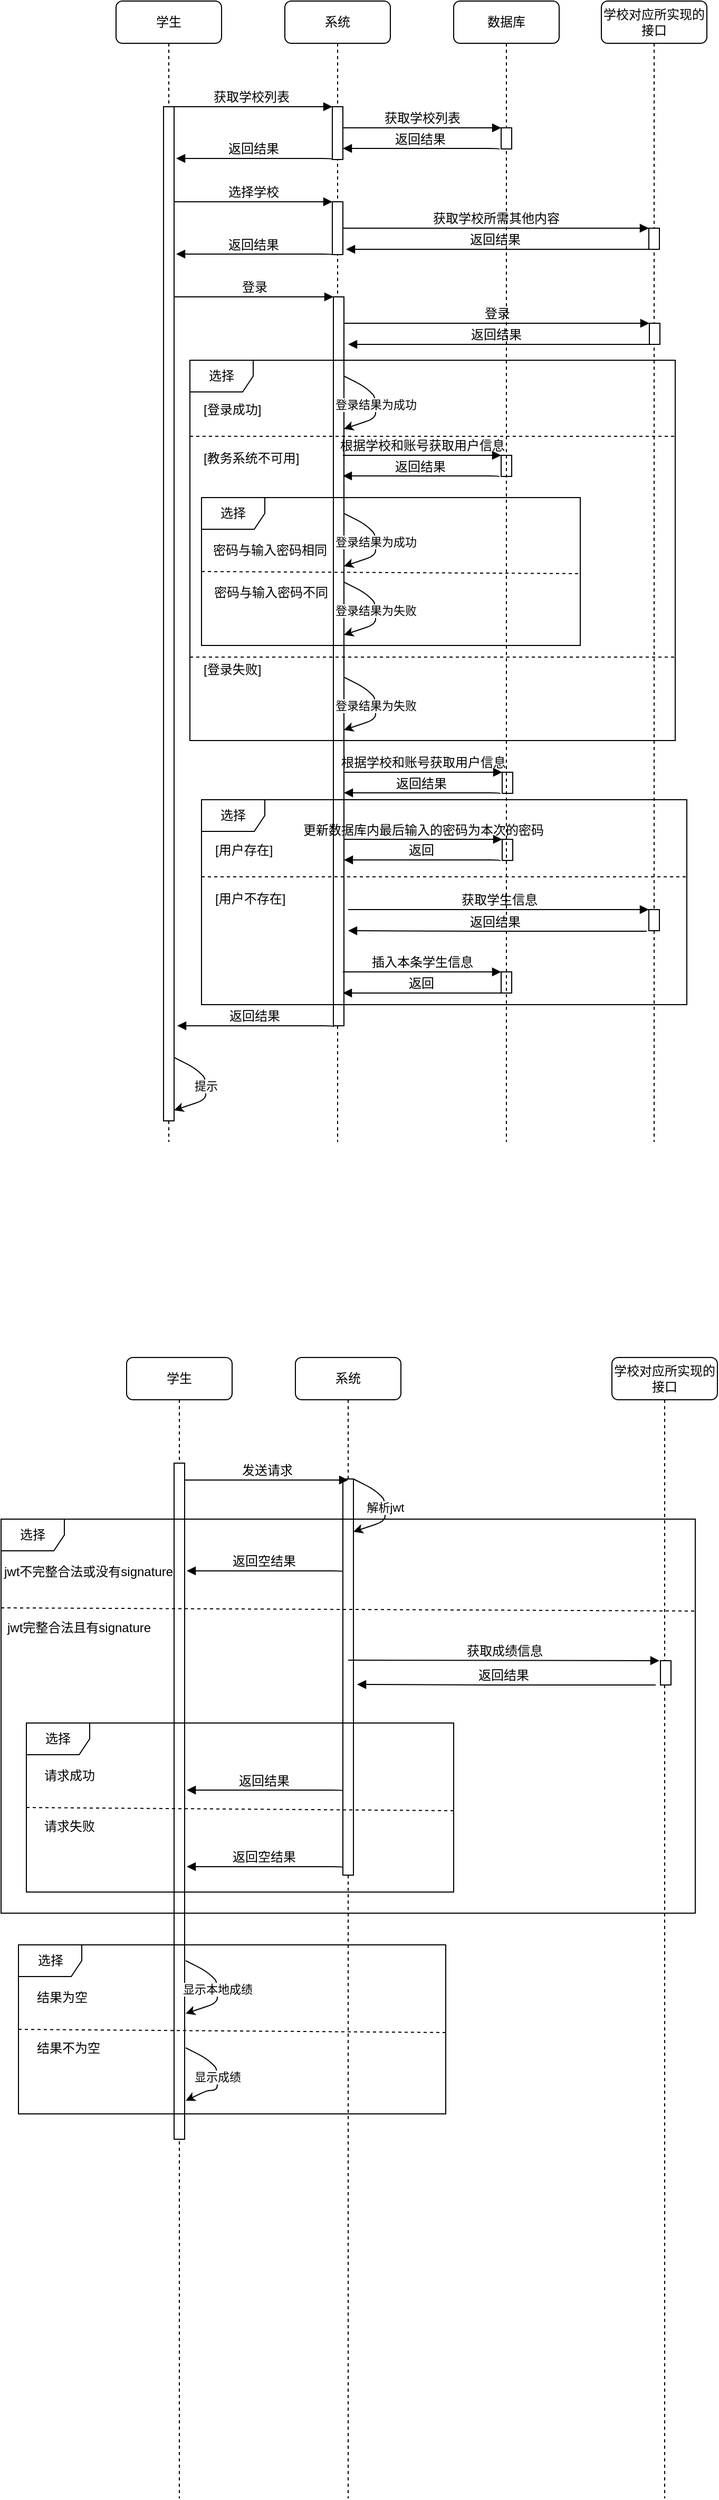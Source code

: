 <mxfile version="10.6.9" type="github"><diagram name="Page-1" id="13e1069c-82ec-6db2-03f1-153e76fe0fe0"><mxGraphModel dx="2018" dy="616" grid="1" gridSize="10" guides="1" tooltips="1" connect="1" arrows="1" fold="1" page="1" pageScale="1" pageWidth="1100" pageHeight="850" background="#ffffff" math="0" shadow="0"><root><mxCell id="0"/><mxCell id="1" parent="0"/><mxCell id="7baba1c4bc27f4b0-2" value="系统" style="shape=umlLifeline;perimeter=lifelinePerimeter;whiteSpace=wrap;html=1;container=1;collapsible=0;recursiveResize=0;outlineConnect=0;rounded=1;shadow=0;comic=0;labelBackgroundColor=none;strokeColor=#000000;strokeWidth=1;fillColor=#FFFFFF;fontFamily=Verdana;fontSize=12;fontColor=#000000;align=center;" parent="1" vertex="1"><mxGeometry x="240" y="80" width="100" height="1080" as="geometry"/></mxCell><mxCell id="7baba1c4bc27f4b0-10" value="" style="html=1;points=[];perimeter=orthogonalPerimeter;rounded=0;shadow=0;comic=0;labelBackgroundColor=none;strokeColor=#000000;strokeWidth=1;fillColor=#FFFFFF;fontFamily=Verdana;fontSize=12;fontColor=#000000;align=center;" parent="7baba1c4bc27f4b0-2" vertex="1"><mxGeometry x="45" y="100" width="10" height="50" as="geometry"/></mxCell><mxCell id="gRoCGFUgI1eSrO3_xUWn-6" value="" style="html=1;points=[];perimeter=orthogonalPerimeter;rounded=0;shadow=0;comic=0;labelBackgroundColor=none;strokeColor=#000000;strokeWidth=1;fillColor=#FFFFFF;fontFamily=Verdana;fontSize=12;fontColor=#000000;align=center;" vertex="1" parent="7baba1c4bc27f4b0-2"><mxGeometry x="45" y="190" width="10" height="50" as="geometry"/></mxCell><mxCell id="7baba1c4bc27f4b0-4" value="学校对应所实现的接口" style="shape=umlLifeline;perimeter=lifelinePerimeter;whiteSpace=wrap;html=1;container=1;collapsible=0;recursiveResize=0;outlineConnect=0;rounded=1;shadow=0;comic=0;labelBackgroundColor=none;strokeColor=#000000;strokeWidth=1;fillColor=#FFFFFF;fontFamily=Verdana;fontSize=12;fontColor=#000000;align=center;" parent="1" vertex="1"><mxGeometry x="540" y="80" width="100" height="1080" as="geometry"/></mxCell><mxCell id="gRoCGFUgI1eSrO3_xUWn-7" value="" style="html=1;points=[];perimeter=orthogonalPerimeter;rounded=0;shadow=0;comic=0;labelBackgroundColor=none;strokeColor=#000000;strokeWidth=1;fillColor=#FFFFFF;fontFamily=Verdana;fontSize=12;fontColor=#000000;align=center;" vertex="1" parent="7baba1c4bc27f4b0-4"><mxGeometry x="45" y="215" width="10" height="20" as="geometry"/></mxCell><mxCell id="7baba1c4bc27f4b0-8" value="学生" style="shape=umlLifeline;perimeter=lifelinePerimeter;whiteSpace=wrap;html=1;container=1;collapsible=0;recursiveResize=0;outlineConnect=0;rounded=1;shadow=0;comic=0;labelBackgroundColor=none;strokeColor=#000000;strokeWidth=1;fillColor=#FFFFFF;fontFamily=Verdana;fontSize=12;fontColor=#000000;align=center;" parent="1" vertex="1"><mxGeometry x="80" y="80" width="100" height="1080" as="geometry"/></mxCell><mxCell id="7baba1c4bc27f4b0-9" value="" style="html=1;points=[];perimeter=orthogonalPerimeter;rounded=0;shadow=0;comic=0;labelBackgroundColor=none;strokeColor=#000000;strokeWidth=1;fillColor=#FFFFFF;fontFamily=Verdana;fontSize=12;fontColor=#000000;align=center;" parent="7baba1c4bc27f4b0-8" vertex="1"><mxGeometry x="45" y="100" width="10" height="960" as="geometry"/></mxCell><mxCell id="7baba1c4bc27f4b0-11" value="获取学校列表" style="html=1;verticalAlign=bottom;endArrow=block;entryX=0;entryY=0;labelBackgroundColor=none;fontFamily=Verdana;fontSize=12;edgeStyle=elbowEdgeStyle;elbow=vertical;" parent="1" source="7baba1c4bc27f4b0-8" target="7baba1c4bc27f4b0-10" edge="1"><mxGeometry relative="1" as="geometry"><mxPoint x="180" y="150" as="sourcePoint"/></mxGeometry></mxCell><mxCell id="7baba1c4bc27f4b0-14" value="获取学校列表" style="html=1;verticalAlign=bottom;endArrow=block;entryX=0;entryY=0;labelBackgroundColor=none;fontFamily=Verdana;fontSize=12;edgeStyle=elbowEdgeStyle;elbow=vertical;" parent="1" source="7baba1c4bc27f4b0-10" target="7baba1c4bc27f4b0-13" edge="1"><mxGeometry relative="1" as="geometry"><mxPoint x="370" y="200" as="sourcePoint"/></mxGeometry></mxCell><mxCell id="gRoCGFUgI1eSrO3_xUWn-4" value="返回结果" style="html=1;verticalAlign=bottom;endArrow=block;labelBackgroundColor=none;fontFamily=Verdana;fontSize=12;edgeStyle=elbowEdgeStyle;elbow=vertical;exitX=-0.1;exitY=0.09;exitDx=0;exitDy=0;exitPerimeter=0;" edge="1" parent="1"><mxGeometry x="0.02" relative="1" as="geometry"><mxPoint x="285" y="230" as="sourcePoint"/><mxPoint x="137" y="229" as="targetPoint"/><Array as="points"><mxPoint x="137" y="229"/></Array><mxPoint as="offset"/></mxGeometry></mxCell><mxCell id="gRoCGFUgI1eSrO3_xUWn-5" value="返回结果" style="html=1;verticalAlign=bottom;endArrow=block;labelBackgroundColor=none;fontFamily=Verdana;fontSize=12;edgeStyle=elbowEdgeStyle;elbow=vertical;exitX=-0.1;exitY=0.09;exitDx=0;exitDy=0;exitPerimeter=0;entryX=1.2;entryY=0.111;entryDx=0;entryDy=0;entryPerimeter=0;" edge="1" parent="1"><mxGeometry x="0.02" relative="1" as="geometry"><mxPoint x="443" y="220.5" as="sourcePoint"/><mxPoint x="295" y="219.5" as="targetPoint"/><Array as="points"><mxPoint x="295" y="219.5"/></Array><mxPoint as="offset"/></mxGeometry></mxCell><mxCell id="gRoCGFUgI1eSrO3_xUWn-8" value="选择学校" style="html=1;verticalAlign=bottom;endArrow=block;entryX=0;entryY=0;labelBackgroundColor=none;fontFamily=Verdana;fontSize=12;edgeStyle=elbowEdgeStyle;elbow=vertical;" edge="1" parent="1" target="gRoCGFUgI1eSrO3_xUWn-6"><mxGeometry relative="1" as="geometry"><mxPoint x="134.5" y="270" as="sourcePoint"/></mxGeometry></mxCell><mxCell id="gRoCGFUgI1eSrO3_xUWn-9" value="获取学校所需其他内容" style="html=1;verticalAlign=bottom;endArrow=block;entryX=0;entryY=0;labelBackgroundColor=none;fontFamily=Verdana;fontSize=12;edgeStyle=elbowEdgeStyle;elbow=vertical;" edge="1" parent="1" source="gRoCGFUgI1eSrO3_xUWn-6" target="gRoCGFUgI1eSrO3_xUWn-7"><mxGeometry relative="1" as="geometry"><mxPoint x="375" y="290" as="sourcePoint"/></mxGeometry></mxCell><mxCell id="gRoCGFUgI1eSrO3_xUWn-10" value="返回结果" style="html=1;verticalAlign=bottom;endArrow=block;labelBackgroundColor=none;fontFamily=Verdana;fontSize=12;edgeStyle=elbowEdgeStyle;elbow=vertical;exitX=-0.1;exitY=0.09;exitDx=0;exitDy=0;exitPerimeter=0;entryX=1.2;entryY=0.111;entryDx=0;entryDy=0;entryPerimeter=0;" edge="1" parent="1"><mxGeometry x="0.02" relative="1" as="geometry"><mxPoint x="285" y="320.5" as="sourcePoint"/><mxPoint x="137" y="319.5" as="targetPoint"/><Array as="points"><mxPoint x="137" y="319.5"/></Array><mxPoint as="offset"/></mxGeometry></mxCell><mxCell id="gRoCGFUgI1eSrO3_xUWn-11" value="返回结果" style="html=1;verticalAlign=bottom;endArrow=block;labelBackgroundColor=none;fontFamily=Verdana;fontSize=12;edgeStyle=elbowEdgeStyle;elbow=vertical;entryX=1.3;entryY=0.9;entryDx=0;entryDy=0;entryPerimeter=0;" edge="1" parent="1" source="gRoCGFUgI1eSrO3_xUWn-7" target="gRoCGFUgI1eSrO3_xUWn-6"><mxGeometry x="0.02" relative="1" as="geometry"><mxPoint x="448" y="315.5" as="sourcePoint"/><mxPoint x="350" y="315" as="targetPoint"/><Array as="points"><mxPoint x="590" y="315"/></Array><mxPoint as="offset"/></mxGeometry></mxCell><mxCell id="gRoCGFUgI1eSrO3_xUWn-24" value="" style="html=1;points=[];perimeter=orthogonalPerimeter;rounded=0;shadow=0;comic=0;labelBackgroundColor=none;strokeColor=#000000;strokeWidth=1;fillColor=#FFFFFF;fontFamily=Verdana;fontSize=12;fontColor=#000000;align=center;" vertex="1" parent="1"><mxGeometry x="286" y="360" width="10" height="690" as="geometry"/></mxCell><mxCell id="gRoCGFUgI1eSrO3_xUWn-25" value="" style="html=1;points=[];perimeter=orthogonalPerimeter;rounded=0;shadow=0;comic=0;labelBackgroundColor=none;strokeColor=#000000;strokeWidth=1;fillColor=#FFFFFF;fontFamily=Verdana;fontSize=12;fontColor=#000000;align=center;" vertex="1" parent="1"><mxGeometry x="585.5" y="385" width="10" height="20" as="geometry"/></mxCell><mxCell id="gRoCGFUgI1eSrO3_xUWn-26" value="登录" style="html=1;verticalAlign=bottom;endArrow=block;entryX=0;entryY=0;labelBackgroundColor=none;fontFamily=Verdana;fontSize=12;edgeStyle=elbowEdgeStyle;elbow=vertical;" edge="1" parent="1" target="gRoCGFUgI1eSrO3_xUWn-24"><mxGeometry relative="1" as="geometry"><mxPoint x="135" y="360" as="sourcePoint"/></mxGeometry></mxCell><mxCell id="gRoCGFUgI1eSrO3_xUWn-27" value="登录" style="html=1;verticalAlign=bottom;endArrow=block;entryX=0;entryY=0;labelBackgroundColor=none;fontFamily=Verdana;fontSize=12;edgeStyle=elbowEdgeStyle;elbow=vertical;" edge="1" parent="1" source="gRoCGFUgI1eSrO3_xUWn-24" target="gRoCGFUgI1eSrO3_xUWn-25"><mxGeometry relative="1" as="geometry"><mxPoint x="375.5" y="380" as="sourcePoint"/></mxGeometry></mxCell><mxCell id="gRoCGFUgI1eSrO3_xUWn-29" value="返回结果" style="html=1;verticalAlign=bottom;endArrow=block;labelBackgroundColor=none;fontFamily=Verdana;fontSize=12;edgeStyle=elbowEdgeStyle;elbow=vertical;" edge="1" parent="1" source="gRoCGFUgI1eSrO3_xUWn-25"><mxGeometry x="0.02" relative="1" as="geometry"><mxPoint x="448.5" y="405.5" as="sourcePoint"/><mxPoint x="300" y="405" as="targetPoint"/><Array as="points"><mxPoint x="590.5" y="405"/></Array><mxPoint as="offset"/></mxGeometry></mxCell><mxCell id="gRoCGFUgI1eSrO3_xUWn-34" value="[登录成功]&lt;br&gt;&lt;br&gt;" style="text;html=1;resizable=0;points=[];autosize=1;align=left;verticalAlign=top;spacingTop=-4;" vertex="1" parent="1"><mxGeometry x="161" y="457" width="70" height="30" as="geometry"/></mxCell><mxCell id="gRoCGFUgI1eSrO3_xUWn-36" value="" style="endArrow=none;dashed=1;html=1;entryX=1;entryY=0.63;entryDx=0;entryDy=0;entryPerimeter=0;" edge="1" parent="1"><mxGeometry width="50" height="50" relative="1" as="geometry"><mxPoint x="150" y="492" as="sourcePoint"/><mxPoint x="609" y="492" as="targetPoint"/></mxGeometry></mxCell><mxCell id="gRoCGFUgI1eSrO3_xUWn-38" value="[教务系统不可用]" style="text;html=1;resizable=0;points=[];autosize=1;align=left;verticalAlign=top;spacingTop=-4;" vertex="1" parent="1"><mxGeometry x="161" y="503" width="110" height="20" as="geometry"/></mxCell><mxCell id="gRoCGFUgI1eSrO3_xUWn-39" value="" style="endArrow=none;dashed=1;html=1;entryX=1;entryY=0.63;entryDx=0;entryDy=0;entryPerimeter=0;" edge="1" parent="1"><mxGeometry width="50" height="50" relative="1" as="geometry"><mxPoint x="150" y="701" as="sourcePoint"/><mxPoint x="610" y="701" as="targetPoint"/></mxGeometry></mxCell><mxCell id="gRoCGFUgI1eSrO3_xUWn-40" value="[登录失败]" style="text;html=1;resizable=0;points=[];autosize=1;align=left;verticalAlign=top;spacingTop=-4;" vertex="1" parent="1"><mxGeometry x="161" y="703" width="70" height="20" as="geometry"/></mxCell><mxCell id="gRoCGFUgI1eSrO3_xUWn-44" value="登录结果为成功" style="endArrow=classic;html=1;" edge="1" parent="1"><mxGeometry width="50" height="50" relative="1" as="geometry"><mxPoint x="296" y="435" as="sourcePoint"/><mxPoint x="296" y="485" as="targetPoint"/><Array as="points"><mxPoint x="316" y="445"/><mxPoint x="326" y="455"/><mxPoint x="326" y="475"/></Array></mxGeometry></mxCell><mxCell id="gRoCGFUgI1eSrO3_xUWn-46" value="登录结果为失败" style="endArrow=classic;html=1;" edge="1" parent="1"><mxGeometry width="50" height="50" relative="1" as="geometry"><mxPoint x="296" y="720" as="sourcePoint"/><mxPoint x="296" y="770" as="targetPoint"/><Array as="points"><mxPoint x="316" y="730"/><mxPoint x="326" y="740"/><mxPoint x="326" y="760"/></Array></mxGeometry></mxCell><mxCell id="gRoCGFUgI1eSrO3_xUWn-52" value="" style="html=1;points=[];perimeter=orthogonalPerimeter;rounded=0;shadow=0;comic=0;labelBackgroundColor=none;strokeColor=#000000;strokeWidth=1;fillColor=#FFFFFF;fontFamily=Verdana;fontSize=12;fontColor=#000000;align=center;" vertex="1" parent="1"><mxGeometry x="445" y="510" width="10" height="20" as="geometry"/></mxCell><mxCell id="gRoCGFUgI1eSrO3_xUWn-53" value="根据学校和账号获取用户信息" style="html=1;verticalAlign=bottom;endArrow=block;entryX=0;entryY=0;labelBackgroundColor=none;fontFamily=Verdana;fontSize=12;edgeStyle=elbowEdgeStyle;elbow=vertical;" edge="1" parent="1" target="gRoCGFUgI1eSrO3_xUWn-52"><mxGeometry relative="1" as="geometry"><mxPoint x="295" y="510" as="sourcePoint"/></mxGeometry></mxCell><mxCell id="gRoCGFUgI1eSrO3_xUWn-54" value="返回结果" style="html=1;verticalAlign=bottom;endArrow=block;labelBackgroundColor=none;fontFamily=Verdana;fontSize=12;edgeStyle=elbowEdgeStyle;elbow=vertical;exitX=-0.1;exitY=0.09;exitDx=0;exitDy=0;exitPerimeter=0;entryX=1.2;entryY=0.111;entryDx=0;entryDy=0;entryPerimeter=0;" edge="1" parent="1"><mxGeometry x="0.02" relative="1" as="geometry"><mxPoint x="443" y="530.5" as="sourcePoint"/><mxPoint x="295" y="529.5" as="targetPoint"/><Array as="points"><mxPoint x="295" y="529.5"/></Array><mxPoint as="offset"/></mxGeometry></mxCell><mxCell id="gRoCGFUgI1eSrO3_xUWn-55" value="选择&lt;br&gt;" style="shape=umlFrame;whiteSpace=wrap;html=1;fillColor=none;" vertex="1" parent="1"><mxGeometry x="161" y="550" width="359" height="140" as="geometry"/></mxCell><mxCell id="gRoCGFUgI1eSrO3_xUWn-59" value="密码与输入密码相同" style="text;html=1;resizable=0;points=[];autosize=1;align=left;verticalAlign=top;spacingTop=-4;" vertex="1" parent="1"><mxGeometry x="170" y="590" width="120" height="20" as="geometry"/></mxCell><mxCell id="gRoCGFUgI1eSrO3_xUWn-60" value="" style="endArrow=none;dashed=1;html=1;exitX=0.002;exitY=0.625;exitDx=0;exitDy=0;exitPerimeter=0;" edge="1" parent="1"><mxGeometry width="50" height="50" relative="1" as="geometry"><mxPoint x="161" y="620" as="sourcePoint"/><mxPoint x="520" y="622" as="targetPoint"/></mxGeometry></mxCell><mxCell id="gRoCGFUgI1eSrO3_xUWn-61" value="登录结果为成功" style="endArrow=classic;html=1;" edge="1" parent="1"><mxGeometry width="50" height="50" relative="1" as="geometry"><mxPoint x="296" y="565" as="sourcePoint"/><mxPoint x="296" y="615" as="targetPoint"/><Array as="points"><mxPoint x="316" y="575"/><mxPoint x="326" y="585"/><mxPoint x="326" y="605"/></Array></mxGeometry></mxCell><mxCell id="gRoCGFUgI1eSrO3_xUWn-62" value="密码与输入密码不同" style="text;html=1;resizable=0;points=[];autosize=1;align=left;verticalAlign=top;spacingTop=-4;" vertex="1" parent="1"><mxGeometry x="171" y="630" width="120" height="20" as="geometry"/></mxCell><mxCell id="gRoCGFUgI1eSrO3_xUWn-63" value="登录结果为失败" style="endArrow=classic;html=1;" edge="1" parent="1"><mxGeometry width="50" height="50" relative="1" as="geometry"><mxPoint x="296" y="630" as="sourcePoint"/><mxPoint x="296" y="680" as="targetPoint"/><Array as="points"><mxPoint x="316" y="640"/><mxPoint x="326" y="650"/><mxPoint x="326" y="670"/></Array></mxGeometry></mxCell><mxCell id="gRoCGFUgI1eSrO3_xUWn-139" value="" style="html=1;points=[];perimeter=orthogonalPerimeter;rounded=0;shadow=0;comic=0;labelBackgroundColor=none;strokeColor=#000000;strokeWidth=1;fillColor=#FFFFFF;fontFamily=Verdana;fontSize=12;fontColor=#000000;align=center;" vertex="1" parent="1"><mxGeometry x="446" y="810" width="10" height="20" as="geometry"/></mxCell><mxCell id="gRoCGFUgI1eSrO3_xUWn-140" value="根据学校和账号获取用户信息" style="html=1;verticalAlign=bottom;endArrow=block;entryX=0;entryY=0;labelBackgroundColor=none;fontFamily=Verdana;fontSize=12;edgeStyle=elbowEdgeStyle;elbow=vertical;" edge="1" parent="1" target="gRoCGFUgI1eSrO3_xUWn-139"><mxGeometry relative="1" as="geometry"><mxPoint x="296" y="810" as="sourcePoint"/></mxGeometry></mxCell><mxCell id="gRoCGFUgI1eSrO3_xUWn-141" value="返回结果" style="html=1;verticalAlign=bottom;endArrow=block;labelBackgroundColor=none;fontFamily=Verdana;fontSize=12;edgeStyle=elbowEdgeStyle;elbow=vertical;exitX=-0.1;exitY=0.09;exitDx=0;exitDy=0;exitPerimeter=0;entryX=1.2;entryY=0.111;entryDx=0;entryDy=0;entryPerimeter=0;" edge="1" parent="1"><mxGeometry x="0.02" relative="1" as="geometry"><mxPoint x="444" y="830.5" as="sourcePoint"/><mxPoint x="296" y="829.5" as="targetPoint"/><Array as="points"><mxPoint x="296" y="829.5"/></Array><mxPoint as="offset"/></mxGeometry></mxCell><mxCell id="gRoCGFUgI1eSrO3_xUWn-143" value="[用户存在]&lt;br&gt;" style="text;html=1;resizable=0;points=[];autosize=1;align=left;verticalAlign=top;spacingTop=-4;" vertex="1" parent="1"><mxGeometry x="172" y="874" width="70" height="20" as="geometry"/></mxCell><mxCell id="gRoCGFUgI1eSrO3_xUWn-144" value="" style="endArrow=none;dashed=1;html=1;entryX=1;entryY=0.63;entryDx=0;entryDy=0;entryPerimeter=0;" edge="1" parent="1"><mxGeometry width="50" height="50" relative="1" as="geometry"><mxPoint x="161" y="909" as="sourcePoint"/><mxPoint x="620" y="909" as="targetPoint"/></mxGeometry></mxCell><mxCell id="gRoCGFUgI1eSrO3_xUWn-145" value="[用户不存在]" style="text;html=1;resizable=0;points=[];autosize=1;align=left;verticalAlign=top;spacingTop=-4;" vertex="1" parent="1"><mxGeometry x="172" y="920" width="80" height="20" as="geometry"/></mxCell><mxCell id="gRoCGFUgI1eSrO3_xUWn-161" value="" style="html=1;points=[];perimeter=orthogonalPerimeter;rounded=0;shadow=0;comic=0;labelBackgroundColor=none;strokeColor=#000000;strokeWidth=1;fillColor=#FFFFFF;fontFamily=Verdana;fontSize=12;fontColor=#000000;align=center;" vertex="1" parent="1"><mxGeometry x="446" y="873.5" width="10" height="20" as="geometry"/></mxCell><mxCell id="gRoCGFUgI1eSrO3_xUWn-162" value="&lt;span&gt;更新数据库内最后输入的密码为本次的密码&lt;/span&gt;" style="html=1;verticalAlign=bottom;endArrow=block;entryX=0;entryY=0;labelBackgroundColor=none;fontFamily=Verdana;fontSize=12;edgeStyle=elbowEdgeStyle;elbow=vertical;" edge="1" parent="1" target="gRoCGFUgI1eSrO3_xUWn-161"><mxGeometry relative="1" as="geometry"><mxPoint x="296" y="873.5" as="sourcePoint"/></mxGeometry></mxCell><mxCell id="gRoCGFUgI1eSrO3_xUWn-163" value="返回" style="html=1;verticalAlign=bottom;endArrow=block;labelBackgroundColor=none;fontFamily=Verdana;fontSize=12;edgeStyle=elbowEdgeStyle;elbow=vertical;exitX=-0.1;exitY=0.09;exitDx=0;exitDy=0;exitPerimeter=0;entryX=1.2;entryY=0.111;entryDx=0;entryDy=0;entryPerimeter=0;" edge="1" parent="1"><mxGeometry x="0.02" relative="1" as="geometry"><mxPoint x="444" y="894" as="sourcePoint"/><mxPoint x="296" y="893" as="targetPoint"/><Array as="points"><mxPoint x="296" y="893"/></Array><mxPoint as="offset"/></mxGeometry></mxCell><mxCell id="gRoCGFUgI1eSrO3_xUWn-164" value="" style="html=1;points=[];perimeter=orthogonalPerimeter;rounded=0;shadow=0;comic=0;labelBackgroundColor=none;strokeColor=#000000;strokeWidth=1;fillColor=#FFFFFF;fontFamily=Verdana;fontSize=12;fontColor=#000000;align=center;" vertex="1" parent="1"><mxGeometry x="445" y="999" width="10" height="20" as="geometry"/></mxCell><mxCell id="gRoCGFUgI1eSrO3_xUWn-165" value="插入本条学生信息" style="html=1;verticalAlign=bottom;endArrow=block;entryX=0;entryY=0;labelBackgroundColor=none;fontFamily=Verdana;fontSize=12;edgeStyle=elbowEdgeStyle;elbow=vertical;" edge="1" parent="1" target="gRoCGFUgI1eSrO3_xUWn-164"><mxGeometry relative="1" as="geometry"><mxPoint x="295" y="999" as="sourcePoint"/></mxGeometry></mxCell><mxCell id="gRoCGFUgI1eSrO3_xUWn-166" value="返回" style="html=1;verticalAlign=bottom;endArrow=block;labelBackgroundColor=none;fontFamily=Verdana;fontSize=12;edgeStyle=elbowEdgeStyle;elbow=vertical;" edge="1" parent="1" source="gRoCGFUgI1eSrO3_xUWn-164"><mxGeometry x="0.02" relative="1" as="geometry"><mxPoint x="443" y="1019.5" as="sourcePoint"/><mxPoint x="295" y="1019" as="targetPoint"/><Array as="points"/><mxPoint as="offset"/></mxGeometry></mxCell><mxCell id="gRoCGFUgI1eSrO3_xUWn-170" value="" style="html=1;points=[];perimeter=orthogonalPerimeter;rounded=0;shadow=0;comic=0;labelBackgroundColor=none;strokeColor=#000000;strokeWidth=1;fillColor=#FFFFFF;fontFamily=Verdana;fontSize=12;fontColor=#000000;align=center;" vertex="1" parent="1"><mxGeometry x="585" y="940" width="10" height="20" as="geometry"/></mxCell><mxCell id="gRoCGFUgI1eSrO3_xUWn-171" value="&lt;span&gt;获取学生信息&lt;/span&gt;" style="html=1;verticalAlign=bottom;endArrow=block;entryX=0;entryY=0;labelBackgroundColor=none;fontFamily=Verdana;fontSize=12;edgeStyle=elbowEdgeStyle;elbow=vertical;" edge="1" parent="1" target="gRoCGFUgI1eSrO3_xUWn-170"><mxGeometry relative="1" as="geometry"><mxPoint x="300" y="940" as="sourcePoint"/></mxGeometry></mxCell><mxCell id="gRoCGFUgI1eSrO3_xUWn-172" value="返回结果" style="html=1;verticalAlign=bottom;endArrow=block;labelBackgroundColor=none;fontFamily=Verdana;fontSize=12;edgeStyle=elbowEdgeStyle;elbow=horizontal;exitX=-0.1;exitY=0.09;exitDx=0;exitDy=0;exitPerimeter=0;" edge="1" parent="1"><mxGeometry x="0.02" relative="1" as="geometry"><mxPoint x="583" y="960.5" as="sourcePoint"/><mxPoint x="300" y="960" as="targetPoint"/><Array as="points"><mxPoint x="435" y="959.5"/></Array><mxPoint as="offset"/></mxGeometry></mxCell><mxCell id="gRoCGFUgI1eSrO3_xUWn-175" value="返回结果" style="html=1;verticalAlign=bottom;endArrow=block;labelBackgroundColor=none;fontFamily=Verdana;fontSize=12;edgeStyle=elbowEdgeStyle;elbow=vertical;exitX=-0.1;exitY=0.09;exitDx=0;exitDy=0;exitPerimeter=0;entryX=1.2;entryY=0.111;entryDx=0;entryDy=0;entryPerimeter=0;" edge="1" parent="1"><mxGeometry x="0.02" relative="1" as="geometry"><mxPoint x="286" y="1051" as="sourcePoint"/><mxPoint x="138" y="1050" as="targetPoint"/><Array as="points"><mxPoint x="138" y="1050"/></Array><mxPoint as="offset"/></mxGeometry></mxCell><mxCell id="gRoCGFUgI1eSrO3_xUWn-176" value="提示" style="endArrow=classic;html=1;" edge="1" parent="1"><mxGeometry width="50" height="50" relative="1" as="geometry"><mxPoint x="135" y="1080" as="sourcePoint"/><mxPoint x="135" y="1130" as="targetPoint"/><Array as="points"><mxPoint x="155" y="1090"/><mxPoint x="165" y="1100"/><mxPoint x="165" y="1120"/></Array></mxGeometry></mxCell><mxCell id="gRoCGFUgI1eSrO3_xUWn-180" value="系统" style="shape=umlLifeline;perimeter=lifelinePerimeter;whiteSpace=wrap;html=1;container=1;collapsible=0;recursiveResize=0;outlineConnect=0;rounded=1;shadow=0;comic=0;labelBackgroundColor=none;strokeColor=#000000;strokeWidth=1;fillColor=#FFFFFF;fontFamily=Verdana;fontSize=12;fontColor=#000000;align=center;" vertex="1" parent="1"><mxGeometry x="250" y="1364" width="100" height="1080" as="geometry"/></mxCell><mxCell id="gRoCGFUgI1eSrO3_xUWn-182" value="" style="html=1;points=[];perimeter=orthogonalPerimeter;rounded=0;shadow=0;comic=0;labelBackgroundColor=none;strokeColor=#000000;strokeWidth=1;fillColor=#FFFFFF;fontFamily=Verdana;fontSize=12;fontColor=#000000;align=center;" vertex="1" parent="gRoCGFUgI1eSrO3_xUWn-180"><mxGeometry x="45" y="115" width="10" height="375" as="geometry"/></mxCell><mxCell id="gRoCGFUgI1eSrO3_xUWn-185" value="学校对应所实现的接口" style="shape=umlLifeline;perimeter=lifelinePerimeter;whiteSpace=wrap;html=1;container=1;collapsible=0;recursiveResize=0;outlineConnect=0;rounded=1;shadow=0;comic=0;labelBackgroundColor=none;strokeColor=#000000;strokeWidth=1;fillColor=#FFFFFF;fontFamily=Verdana;fontSize=12;fontColor=#000000;align=center;" vertex="1" parent="1"><mxGeometry x="550" y="1364" width="100" height="1080" as="geometry"/></mxCell><mxCell id="gRoCGFUgI1eSrO3_xUWn-242" value="" style="html=1;points=[];perimeter=orthogonalPerimeter;rounded=0;shadow=0;comic=0;labelBackgroundColor=none;strokeColor=#000000;strokeWidth=1;fillColor=#FFFFFF;fontFamily=Verdana;fontSize=12;fontColor=#000000;align=center;" vertex="1" parent="gRoCGFUgI1eSrO3_xUWn-185"><mxGeometry x="46" y="287" width="10" height="23" as="geometry"/></mxCell><mxCell id="gRoCGFUgI1eSrO3_xUWn-187" value="学生" style="shape=umlLifeline;perimeter=lifelinePerimeter;whiteSpace=wrap;html=1;container=1;collapsible=0;recursiveResize=0;outlineConnect=0;rounded=1;shadow=0;comic=0;labelBackgroundColor=none;strokeColor=#000000;strokeWidth=1;fillColor=#FFFFFF;fontFamily=Verdana;fontSize=12;fontColor=#000000;align=center;" vertex="1" parent="1"><mxGeometry x="90" y="1364" width="100" height="1080" as="geometry"/></mxCell><mxCell id="gRoCGFUgI1eSrO3_xUWn-188" value="" style="html=1;points=[];perimeter=orthogonalPerimeter;rounded=0;shadow=0;comic=0;labelBackgroundColor=none;strokeColor=#000000;strokeWidth=1;fillColor=#FFFFFF;fontFamily=Verdana;fontSize=12;fontColor=#000000;align=center;" vertex="1" parent="gRoCGFUgI1eSrO3_xUWn-187"><mxGeometry x="45" y="100" width="10" height="640" as="geometry"/></mxCell><mxCell id="gRoCGFUgI1eSrO3_xUWn-193" value="发送请求" style="html=1;verticalAlign=bottom;endArrow=block;labelBackgroundColor=none;fontFamily=Verdana;fontSize=12;edgeStyle=elbowEdgeStyle;elbow=vertical;" edge="1" parent="1" source="gRoCGFUgI1eSrO3_xUWn-188"><mxGeometry relative="1" as="geometry"><mxPoint x="144.5" y="1554" as="sourcePoint"/><mxPoint x="300" y="1480" as="targetPoint"/><Array as="points"><mxPoint x="280" y="1480"/><mxPoint x="230" y="1470"/></Array></mxGeometry></mxCell><mxCell id="gRoCGFUgI1eSrO3_xUWn-202" value="jwt不完整合法或没有signature" style="text;html=1;resizable=0;points=[];autosize=1;align=left;verticalAlign=top;spacingTop=-4;" vertex="1" parent="1"><mxGeometry x="-28" y="1556.5" width="180" height="20" as="geometry"/></mxCell><mxCell id="gRoCGFUgI1eSrO3_xUWn-236" value="解析jwt&lt;br&gt;" style="endArrow=classic;html=1;" edge="1" parent="1"><mxGeometry width="50" height="50" relative="1" as="geometry"><mxPoint x="305" y="1479" as="sourcePoint"/><mxPoint x="305" y="1529" as="targetPoint"/><Array as="points"><mxPoint x="325" y="1489"/><mxPoint x="335" y="1499"/><mxPoint x="335" y="1519"/></Array></mxGeometry></mxCell><mxCell id="gRoCGFUgI1eSrO3_xUWn-237" value="返回空结果" style="html=1;verticalAlign=bottom;endArrow=block;labelBackgroundColor=none;fontFamily=Verdana;fontSize=12;edgeStyle=elbowEdgeStyle;elbow=vertical;exitX=-0.1;exitY=0.09;exitDx=0;exitDy=0;exitPerimeter=0;entryX=1.2;entryY=0.111;entryDx=0;entryDy=0;entryPerimeter=0;" edge="1" parent="1"><mxGeometry x="0.02" relative="1" as="geometry"><mxPoint x="295" y="1567" as="sourcePoint"/><mxPoint x="147" y="1566" as="targetPoint"/><Array as="points"><mxPoint x="147" y="1566"/></Array><mxPoint as="offset"/></mxGeometry></mxCell><mxCell id="gRoCGFUgI1eSrO3_xUWn-238" value="" style="endArrow=none;dashed=1;html=1;entryX=0.998;entryY=0.169;entryDx=0;entryDy=0;entryPerimeter=0;" edge="1" parent="1"><mxGeometry width="50" height="50" relative="1" as="geometry"><mxPoint x="-29" y="1601" as="sourcePoint"/><mxPoint x="628" y="1604" as="targetPoint"/></mxGeometry></mxCell><mxCell id="gRoCGFUgI1eSrO3_xUWn-240" value="jwt完整合法且有signature" style="text;html=1;resizable=0;points=[];autosize=1;align=left;verticalAlign=top;spacingTop=-4;" vertex="1" parent="1"><mxGeometry x="-25" y="1610" width="150" height="20" as="geometry"/></mxCell><mxCell id="gRoCGFUgI1eSrO3_xUWn-241" value="&lt;span&gt;获取成绩信息&lt;/span&gt;" style="html=1;verticalAlign=bottom;endArrow=block;labelBackgroundColor=none;fontFamily=Verdana;fontSize=12;edgeStyle=elbowEdgeStyle;elbow=vertical;" edge="1" parent="1"><mxGeometry relative="1" as="geometry"><mxPoint x="300" y="1650.5" as="sourcePoint"/><mxPoint x="595" y="1651" as="targetPoint"/></mxGeometry></mxCell><mxCell id="gRoCGFUgI1eSrO3_xUWn-245" value="返回结果" style="html=1;verticalAlign=bottom;endArrow=block;labelBackgroundColor=none;fontFamily=Verdana;fontSize=12;edgeStyle=elbowEdgeStyle;elbow=horizontal;exitX=-0.1;exitY=0.09;exitDx=0;exitDy=0;exitPerimeter=0;" edge="1" parent="1"><mxGeometry x="0.02" relative="1" as="geometry"><mxPoint x="591.5" y="1674" as="sourcePoint"/><mxPoint x="308.5" y="1673.5" as="targetPoint"/><Array as="points"><mxPoint x="443.5" y="1673"/></Array><mxPoint as="offset"/></mxGeometry></mxCell><mxCell id="gRoCGFUgI1eSrO3_xUWn-247" value="选择" style="shape=umlFrame;whiteSpace=wrap;html=1;fillColor=none;" vertex="1" parent="1"><mxGeometry x="-5" y="1710" width="405" height="160" as="geometry"/></mxCell><mxCell id="gRoCGFUgI1eSrO3_xUWn-248" value="请求成功" style="text;html=1;resizable=0;points=[];autosize=1;align=left;verticalAlign=top;spacingTop=-4;" vertex="1" parent="1"><mxGeometry x="10" y="1750" width="60" height="20" as="geometry"/></mxCell><mxCell id="gRoCGFUgI1eSrO3_xUWn-249" value="" style="endArrow=none;dashed=1;html=1;" edge="1" parent="1"><mxGeometry width="50" height="50" relative="1" as="geometry"><mxPoint x="-5" y="1790" as="sourcePoint"/><mxPoint x="400" y="1793" as="targetPoint"/></mxGeometry></mxCell><mxCell id="gRoCGFUgI1eSrO3_xUWn-250" value="请求失败" style="text;html=1;resizable=0;points=[];autosize=1;align=left;verticalAlign=top;spacingTop=-4;" vertex="1" parent="1"><mxGeometry x="10" y="1797.5" width="60" height="20" as="geometry"/></mxCell><mxCell id="gRoCGFUgI1eSrO3_xUWn-251" value="返回空结果" style="html=1;verticalAlign=bottom;endArrow=block;labelBackgroundColor=none;fontFamily=Verdana;fontSize=12;edgeStyle=elbowEdgeStyle;elbow=vertical;exitX=-0.1;exitY=0.09;exitDx=0;exitDy=0;exitPerimeter=0;entryX=1.2;entryY=0.111;entryDx=0;entryDy=0;entryPerimeter=0;" edge="1" parent="1"><mxGeometry x="0.02" relative="1" as="geometry"><mxPoint x="295" y="1847" as="sourcePoint"/><mxPoint x="147" y="1846" as="targetPoint"/><Array as="points"><mxPoint x="147" y="1846"/></Array><mxPoint as="offset"/></mxGeometry></mxCell><mxCell id="gRoCGFUgI1eSrO3_xUWn-252" value="返回结果" style="html=1;verticalAlign=bottom;endArrow=block;labelBackgroundColor=none;fontFamily=Verdana;fontSize=12;edgeStyle=elbowEdgeStyle;elbow=vertical;exitX=-0.1;exitY=0.09;exitDx=0;exitDy=0;exitPerimeter=0;entryX=1.2;entryY=0.111;entryDx=0;entryDy=0;entryPerimeter=0;" edge="1" parent="1"><mxGeometry x="0.02" relative="1" as="geometry"><mxPoint x="295" y="1774.5" as="sourcePoint"/><mxPoint x="147" y="1773.5" as="targetPoint"/><Array as="points"><mxPoint x="147" y="1773.5"/></Array><mxPoint as="offset"/></mxGeometry></mxCell><mxCell id="gRoCGFUgI1eSrO3_xUWn-244" value="选择&lt;br&gt;" style="shape=umlFrame;whiteSpace=wrap;html=1;fillColor=none;" vertex="1" parent="1"><mxGeometry x="-29" y="1517" width="658" height="373" as="geometry"/></mxCell><mxCell id="7baba1c4bc27f4b0-3" value="数据库" style="shape=umlLifeline;perimeter=lifelinePerimeter;whiteSpace=wrap;html=1;container=1;collapsible=0;recursiveResize=0;outlineConnect=0;rounded=1;shadow=0;comic=0;labelBackgroundColor=none;strokeColor=#000000;strokeWidth=1;fillColor=#FFFFFF;fontFamily=Verdana;fontSize=12;fontColor=#000000;align=center;" parent="1" vertex="1"><mxGeometry x="400" y="80" width="100" height="1080" as="geometry"/></mxCell><mxCell id="7baba1c4bc27f4b0-13" value="" style="html=1;points=[];perimeter=orthogonalPerimeter;rounded=0;shadow=0;comic=0;labelBackgroundColor=none;strokeColor=#000000;strokeWidth=1;fillColor=#FFFFFF;fontFamily=Verdana;fontSize=12;fontColor=#000000;align=center;" parent="7baba1c4bc27f4b0-3" vertex="1"><mxGeometry x="45" y="120" width="10" height="20" as="geometry"/></mxCell><mxCell id="gRoCGFUgI1eSrO3_xUWn-33" value="选择" style="shape=umlFrame;whiteSpace=wrap;html=1;fillColor=none;" vertex="1" parent="1"><mxGeometry x="150" y="420" width="460" height="360" as="geometry"/></mxCell><mxCell id="gRoCGFUgI1eSrO3_xUWn-174" value="选择" style="shape=umlFrame;whiteSpace=wrap;html=1;fillColor=none;" vertex="1" parent="1"><mxGeometry x="161" y="836" width="460" height="194" as="geometry"/></mxCell><mxCell id="gRoCGFUgI1eSrO3_xUWn-253" value="选择" style="shape=umlFrame;whiteSpace=wrap;html=1;fillColor=none;" vertex="1" parent="1"><mxGeometry x="-12.5" y="1920" width="405" height="160" as="geometry"/></mxCell><mxCell id="gRoCGFUgI1eSrO3_xUWn-254" value="结果为空" style="text;html=1;resizable=0;points=[];autosize=1;align=left;verticalAlign=top;spacingTop=-4;" vertex="1" parent="1"><mxGeometry x="2.5" y="1960" width="60" height="20" as="geometry"/></mxCell><mxCell id="gRoCGFUgI1eSrO3_xUWn-255" value="" style="endArrow=none;dashed=1;html=1;" edge="1" parent="1"><mxGeometry width="50" height="50" relative="1" as="geometry"><mxPoint x="-12.5" y="2000" as="sourcePoint"/><mxPoint x="392.5" y="2003" as="targetPoint"/></mxGeometry></mxCell><mxCell id="gRoCGFUgI1eSrO3_xUWn-256" value="结果不为空" style="text;html=1;resizable=0;points=[];autosize=1;align=left;verticalAlign=top;spacingTop=-4;" vertex="1" parent="1"><mxGeometry x="2.5" y="2007.5" width="80" height="20" as="geometry"/></mxCell><mxCell id="gRoCGFUgI1eSrO3_xUWn-259" value="显示本地成绩" style="endArrow=classic;html=1;" edge="1" parent="1"><mxGeometry width="50" height="50" relative="1" as="geometry"><mxPoint x="146" y="1935" as="sourcePoint"/><mxPoint x="146" y="1985" as="targetPoint"/><Array as="points"><mxPoint x="166" y="1945"/><mxPoint x="176" y="1955"/><mxPoint x="176" y="1975"/></Array></mxGeometry></mxCell><mxCell id="gRoCGFUgI1eSrO3_xUWn-260" value="显示成绩" style="endArrow=classic;html=1;" edge="1" parent="1"><mxGeometry width="50" height="50" relative="1" as="geometry"><mxPoint x="146" y="2017.5" as="sourcePoint"/><mxPoint x="146" y="2067.5" as="targetPoint"/><Array as="points"><mxPoint x="166" y="2027.5"/><mxPoint x="176" y="2037.5"/><mxPoint x="176" y="2057.5"/><mxPoint x="166" y="2058"/></Array></mxGeometry></mxCell></root></mxGraphModel></diagram></mxfile>